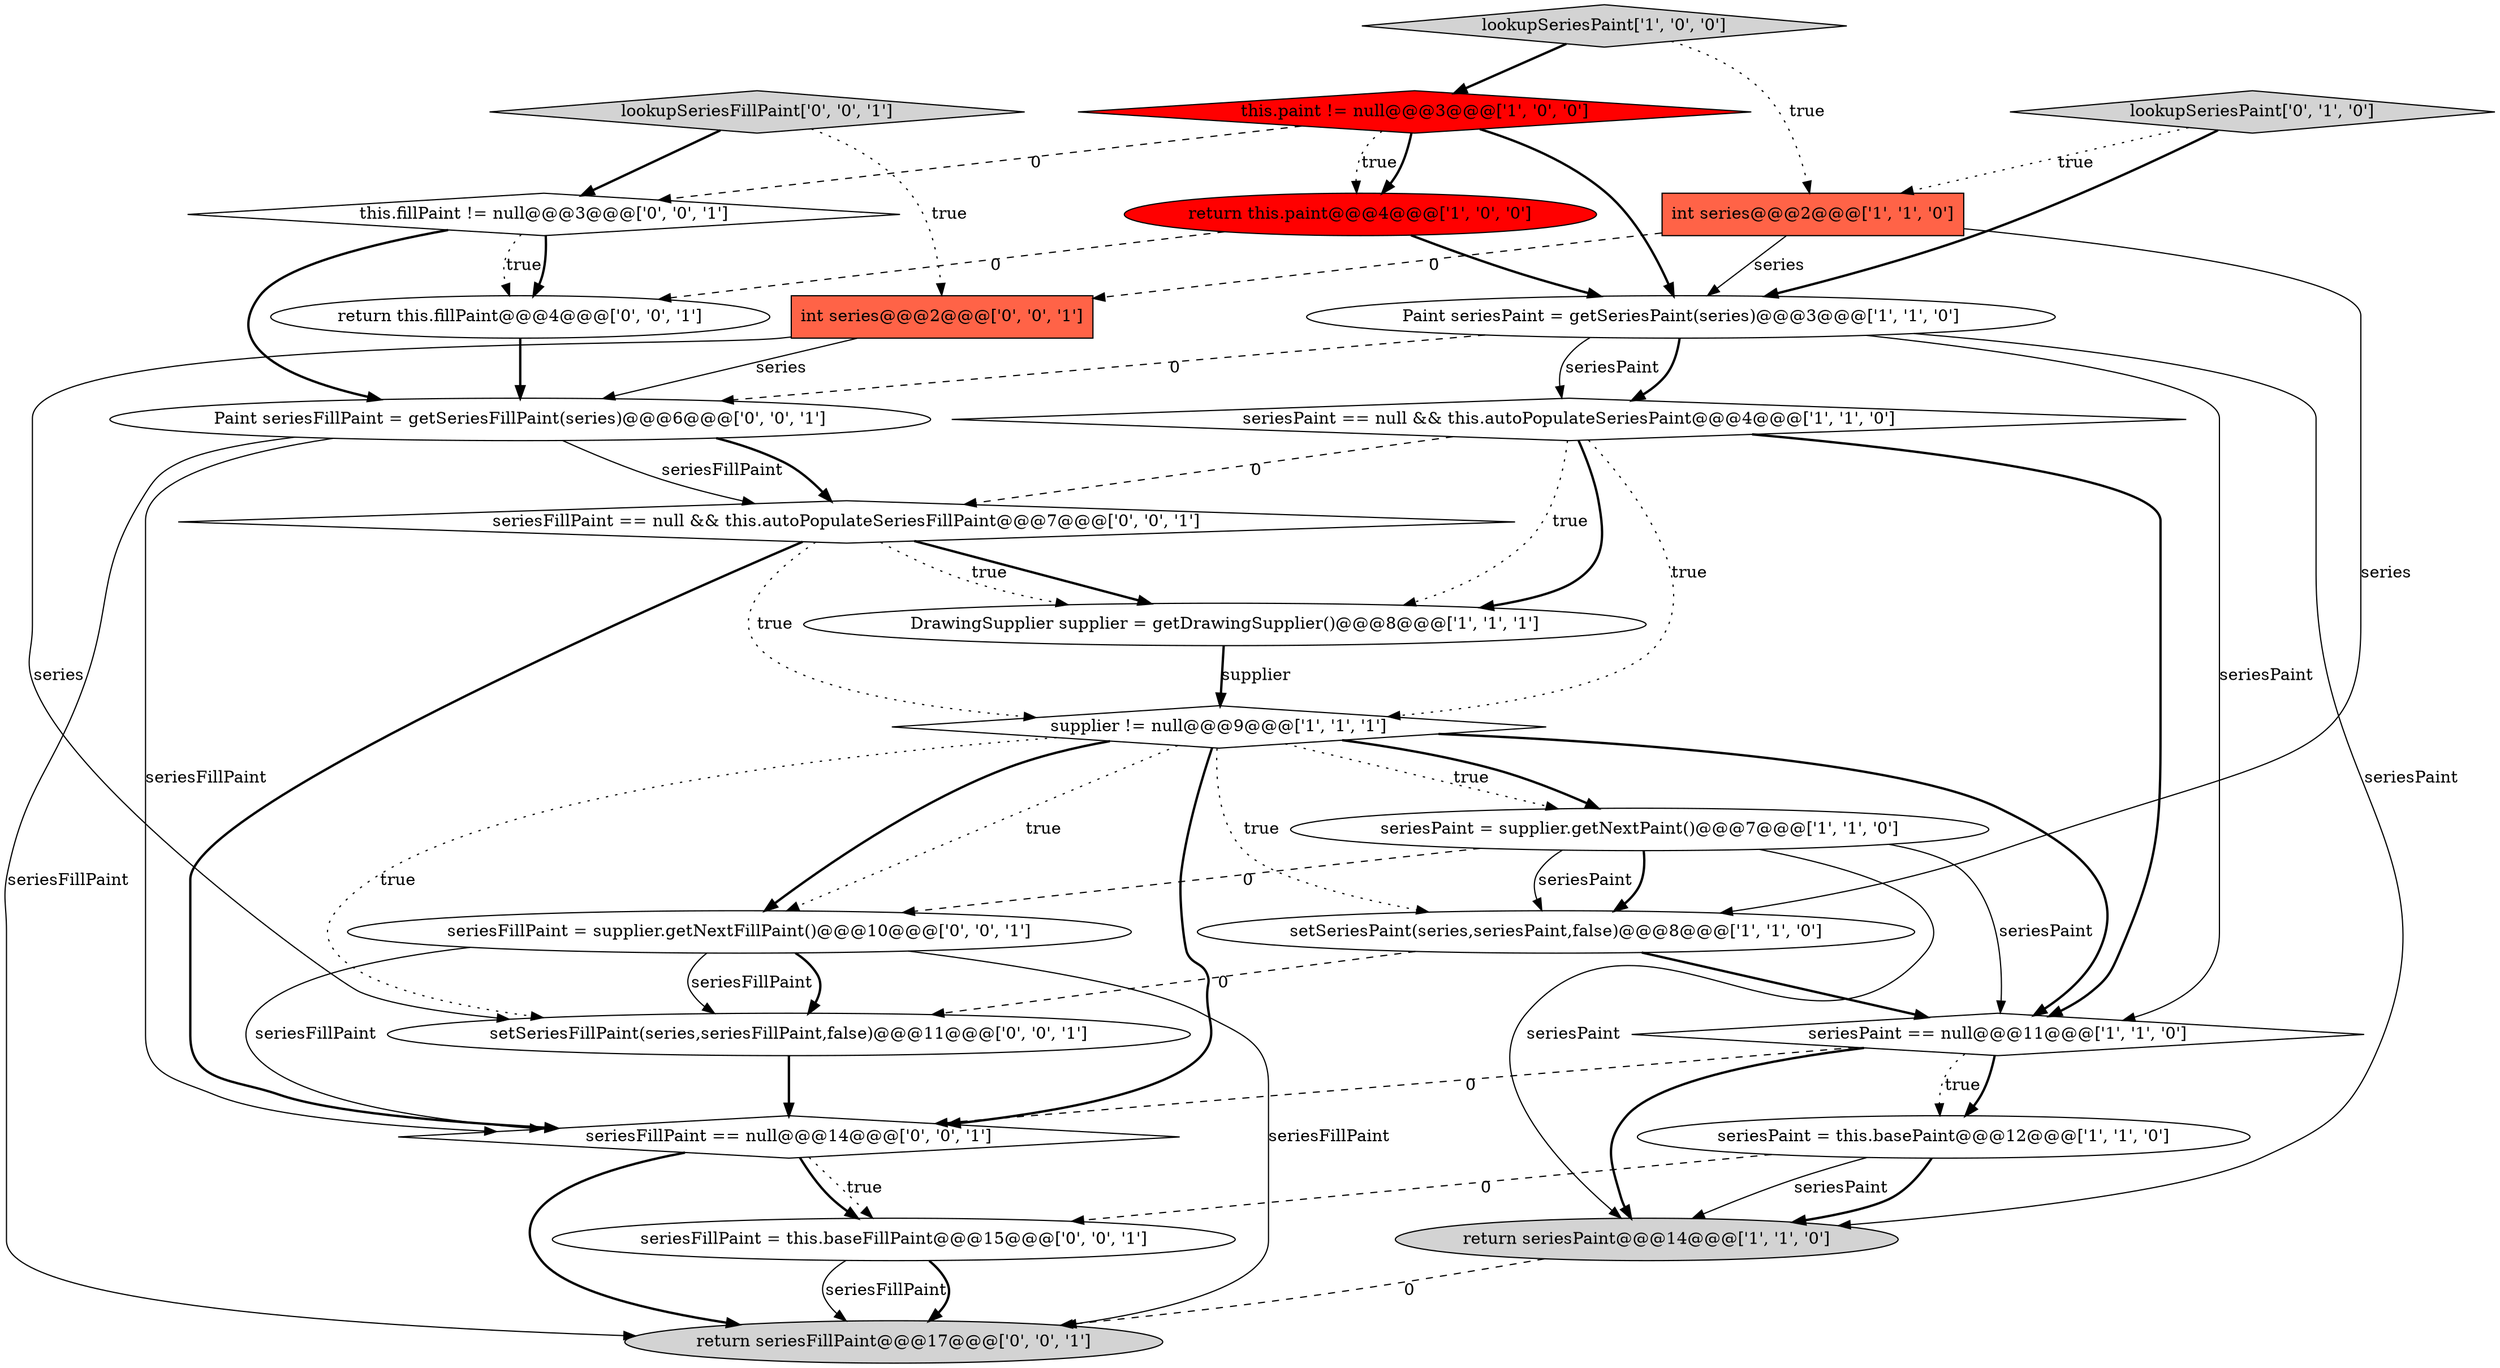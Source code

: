 digraph {
18 [style = filled, label = "return this.fillPaint@@@4@@@['0', '0', '1']", fillcolor = white, shape = ellipse image = "AAA0AAABBB3BBB"];
12 [style = filled, label = "seriesPaint == null@@@11@@@['1', '1', '0']", fillcolor = white, shape = diamond image = "AAA0AAABBB1BBB"];
8 [style = filled, label = "return this.paint@@@4@@@['1', '0', '0']", fillcolor = red, shape = ellipse image = "AAA1AAABBB1BBB"];
22 [style = filled, label = "this.fillPaint != null@@@3@@@['0', '0', '1']", fillcolor = white, shape = diamond image = "AAA0AAABBB3BBB"];
10 [style = filled, label = "Paint seriesPaint = getSeriesPaint(series)@@@3@@@['1', '1', '0']", fillcolor = white, shape = ellipse image = "AAA0AAABBB1BBB"];
11 [style = filled, label = "seriesPaint = supplier.getNextPaint()@@@7@@@['1', '1', '0']", fillcolor = white, shape = ellipse image = "AAA0AAABBB1BBB"];
16 [style = filled, label = "lookupSeriesFillPaint['0', '0', '1']", fillcolor = lightgray, shape = diamond image = "AAA0AAABBB3BBB"];
24 [style = filled, label = "setSeriesFillPaint(series,seriesFillPaint,false)@@@11@@@['0', '0', '1']", fillcolor = white, shape = ellipse image = "AAA0AAABBB3BBB"];
19 [style = filled, label = "seriesFillPaint == null@@@14@@@['0', '0', '1']", fillcolor = white, shape = diamond image = "AAA0AAABBB3BBB"];
13 [style = filled, label = "lookupSeriesPaint['0', '1', '0']", fillcolor = lightgray, shape = diamond image = "AAA0AAABBB2BBB"];
15 [style = filled, label = "Paint seriesFillPaint = getSeriesFillPaint(series)@@@6@@@['0', '0', '1']", fillcolor = white, shape = ellipse image = "AAA0AAABBB3BBB"];
7 [style = filled, label = "int series@@@2@@@['1', '1', '0']", fillcolor = tomato, shape = box image = "AAA0AAABBB1BBB"];
1 [style = filled, label = "DrawingSupplier supplier = getDrawingSupplier()@@@8@@@['1', '1', '1']", fillcolor = white, shape = ellipse image = "AAA0AAABBB1BBB"];
9 [style = filled, label = "setSeriesPaint(series,seriesPaint,false)@@@8@@@['1', '1', '0']", fillcolor = white, shape = ellipse image = "AAA0AAABBB1BBB"];
21 [style = filled, label = "int series@@@2@@@['0', '0', '1']", fillcolor = tomato, shape = box image = "AAA0AAABBB3BBB"];
4 [style = filled, label = "this.paint != null@@@3@@@['1', '0', '0']", fillcolor = red, shape = diamond image = "AAA1AAABBB1BBB"];
0 [style = filled, label = "seriesPaint == null && this.autoPopulateSeriesPaint@@@4@@@['1', '1', '0']", fillcolor = white, shape = diamond image = "AAA0AAABBB1BBB"];
3 [style = filled, label = "seriesPaint = this.basePaint@@@12@@@['1', '1', '0']", fillcolor = white, shape = ellipse image = "AAA0AAABBB1BBB"];
14 [style = filled, label = "seriesFillPaint = supplier.getNextFillPaint()@@@10@@@['0', '0', '1']", fillcolor = white, shape = ellipse image = "AAA0AAABBB3BBB"];
17 [style = filled, label = "return seriesFillPaint@@@17@@@['0', '0', '1']", fillcolor = lightgray, shape = ellipse image = "AAA0AAABBB3BBB"];
23 [style = filled, label = "seriesFillPaint = this.baseFillPaint@@@15@@@['0', '0', '1']", fillcolor = white, shape = ellipse image = "AAA0AAABBB3BBB"];
2 [style = filled, label = "supplier != null@@@9@@@['1', '1', '1']", fillcolor = white, shape = diamond image = "AAA0AAABBB1BBB"];
20 [style = filled, label = "seriesFillPaint == null && this.autoPopulateSeriesFillPaint@@@7@@@['0', '0', '1']", fillcolor = white, shape = diamond image = "AAA0AAABBB3BBB"];
5 [style = filled, label = "lookupSeriesPaint['1', '0', '0']", fillcolor = lightgray, shape = diamond image = "AAA0AAABBB1BBB"];
6 [style = filled, label = "return seriesPaint@@@14@@@['1', '1', '0']", fillcolor = lightgray, shape = ellipse image = "AAA0AAABBB1BBB"];
10->15 [style = dashed, label="0"];
21->24 [style = solid, label="series"];
4->10 [style = bold, label=""];
12->3 [style = dotted, label="true"];
8->10 [style = bold, label=""];
13->10 [style = bold, label=""];
14->24 [style = bold, label=""];
10->6 [style = solid, label="seriesPaint"];
2->19 [style = bold, label=""];
22->15 [style = bold, label=""];
24->19 [style = bold, label=""];
22->18 [style = dotted, label="true"];
7->21 [style = dashed, label="0"];
14->24 [style = solid, label="seriesFillPaint"];
9->24 [style = dashed, label="0"];
2->24 [style = dotted, label="true"];
0->12 [style = bold, label=""];
15->20 [style = solid, label="seriesFillPaint"];
18->15 [style = bold, label=""];
10->12 [style = solid, label="seriesPaint"];
4->8 [style = dotted, label="true"];
19->23 [style = dotted, label="true"];
3->6 [style = bold, label=""];
6->17 [style = dashed, label="0"];
15->19 [style = solid, label="seriesFillPaint"];
3->6 [style = solid, label="seriesPaint"];
14->17 [style = solid, label="seriesFillPaint"];
13->7 [style = dotted, label="true"];
20->1 [style = bold, label=""];
19->17 [style = bold, label=""];
16->22 [style = bold, label=""];
11->9 [style = bold, label=""];
12->6 [style = bold, label=""];
4->22 [style = dashed, label="0"];
0->20 [style = dashed, label="0"];
15->17 [style = solid, label="seriesFillPaint"];
2->12 [style = bold, label=""];
14->19 [style = solid, label="seriesFillPaint"];
2->11 [style = dotted, label="true"];
3->23 [style = dashed, label="0"];
11->9 [style = solid, label="seriesPaint"];
21->15 [style = solid, label="series"];
22->18 [style = bold, label=""];
7->9 [style = solid, label="series"];
2->9 [style = dotted, label="true"];
20->1 [style = dotted, label="true"];
12->19 [style = dashed, label="0"];
23->17 [style = solid, label="seriesFillPaint"];
5->7 [style = dotted, label="true"];
0->1 [style = bold, label=""];
15->20 [style = bold, label=""];
19->23 [style = bold, label=""];
11->14 [style = dashed, label="0"];
10->0 [style = bold, label=""];
5->4 [style = bold, label=""];
2->14 [style = bold, label=""];
1->2 [style = solid, label="supplier"];
7->10 [style = solid, label="series"];
10->0 [style = solid, label="seriesPaint"];
20->2 [style = dotted, label="true"];
2->14 [style = dotted, label="true"];
16->21 [style = dotted, label="true"];
4->8 [style = bold, label=""];
1->2 [style = bold, label=""];
12->3 [style = bold, label=""];
9->12 [style = bold, label=""];
23->17 [style = bold, label=""];
0->2 [style = dotted, label="true"];
8->18 [style = dashed, label="0"];
20->19 [style = bold, label=""];
2->11 [style = bold, label=""];
11->6 [style = solid, label="seriesPaint"];
0->1 [style = dotted, label="true"];
11->12 [style = solid, label="seriesPaint"];
}
